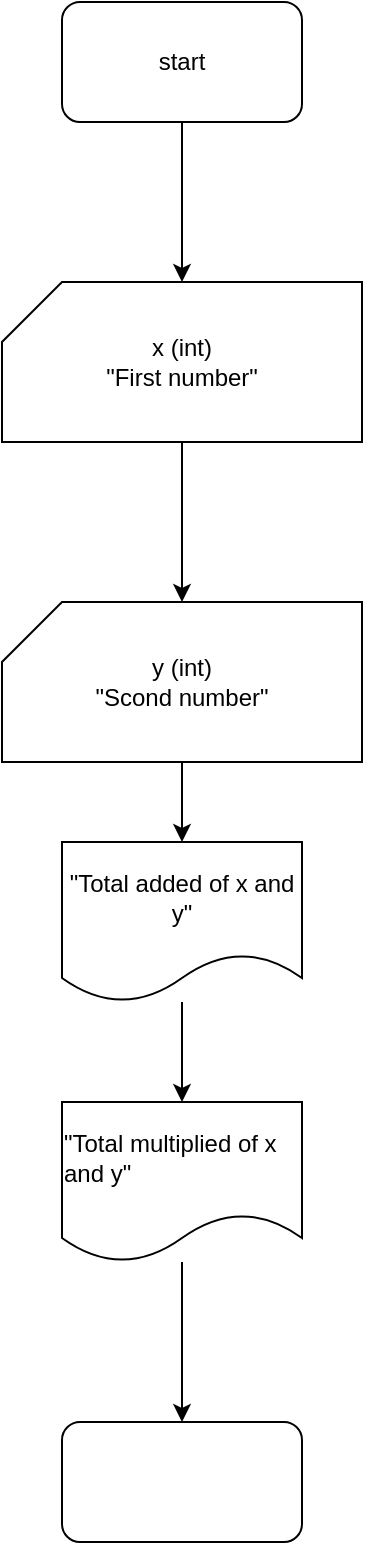 <mxfile version="24.7.8">
  <diagram name="Page-1" id="z2f5OyVMEMMWuo19df2Z">
    <mxGraphModel dx="744" dy="876" grid="1" gridSize="10" guides="1" tooltips="1" connect="1" arrows="1" fold="1" page="1" pageScale="1" pageWidth="850" pageHeight="1100" math="0" shadow="0">
      <root>
        <mxCell id="0" />
        <mxCell id="1" parent="0" />
        <mxCell id="nqq4BcrtZ1NTnjN7aCxr-1" value="" style="rounded=1;whiteSpace=wrap;html=1;" vertex="1" parent="1">
          <mxGeometry x="110" y="750" width="120" height="60" as="geometry" />
        </mxCell>
        <mxCell id="nqq4BcrtZ1NTnjN7aCxr-9" value="" style="edgeStyle=orthogonalEdgeStyle;rounded=0;orthogonalLoop=1;jettySize=auto;html=1;" edge="1" parent="1" source="nqq4BcrtZ1NTnjN7aCxr-2" target="nqq4BcrtZ1NTnjN7aCxr-4">
          <mxGeometry relative="1" as="geometry" />
        </mxCell>
        <mxCell id="nqq4BcrtZ1NTnjN7aCxr-2" value="start" style="rounded=1;whiteSpace=wrap;html=1;" vertex="1" parent="1">
          <mxGeometry x="110" y="40" width="120" height="60" as="geometry" />
        </mxCell>
        <mxCell id="nqq4BcrtZ1NTnjN7aCxr-10" value="" style="edgeStyle=orthogonalEdgeStyle;rounded=0;orthogonalLoop=1;jettySize=auto;html=1;" edge="1" parent="1" source="nqq4BcrtZ1NTnjN7aCxr-4" target="nqq4BcrtZ1NTnjN7aCxr-6">
          <mxGeometry relative="1" as="geometry" />
        </mxCell>
        <mxCell id="nqq4BcrtZ1NTnjN7aCxr-4" value="x (int)&lt;div&gt;&quot;First number&quot;&lt;/div&gt;" style="shape=card;whiteSpace=wrap;html=1;" vertex="1" parent="1">
          <mxGeometry x="80" y="180" width="180" height="80" as="geometry" />
        </mxCell>
        <mxCell id="nqq4BcrtZ1NTnjN7aCxr-11" value="" style="edgeStyle=orthogonalEdgeStyle;rounded=0;orthogonalLoop=1;jettySize=auto;html=1;" edge="1" parent="1" source="nqq4BcrtZ1NTnjN7aCxr-6" target="nqq4BcrtZ1NTnjN7aCxr-7">
          <mxGeometry relative="1" as="geometry" />
        </mxCell>
        <mxCell id="nqq4BcrtZ1NTnjN7aCxr-6" value="y (int)&lt;div&gt;&quot;Scond number&quot;&lt;/div&gt;" style="shape=card;whiteSpace=wrap;html=1;" vertex="1" parent="1">
          <mxGeometry x="80" y="340" width="180" height="80" as="geometry" />
        </mxCell>
        <mxCell id="nqq4BcrtZ1NTnjN7aCxr-12" value="" style="edgeStyle=orthogonalEdgeStyle;rounded=0;orthogonalLoop=1;jettySize=auto;html=1;" edge="1" parent="1" source="nqq4BcrtZ1NTnjN7aCxr-7" target="nqq4BcrtZ1NTnjN7aCxr-8">
          <mxGeometry relative="1" as="geometry" />
        </mxCell>
        <mxCell id="nqq4BcrtZ1NTnjN7aCxr-7" value="&quot;Total added of x and y&quot;" style="shape=document;whiteSpace=wrap;html=1;boundedLbl=1;" vertex="1" parent="1">
          <mxGeometry x="110" y="460" width="120" height="80" as="geometry" />
        </mxCell>
        <mxCell id="nqq4BcrtZ1NTnjN7aCxr-13" value="" style="edgeStyle=orthogonalEdgeStyle;rounded=0;orthogonalLoop=1;jettySize=auto;html=1;" edge="1" parent="1" source="nqq4BcrtZ1NTnjN7aCxr-8" target="nqq4BcrtZ1NTnjN7aCxr-1">
          <mxGeometry relative="1" as="geometry" />
        </mxCell>
        <mxCell id="nqq4BcrtZ1NTnjN7aCxr-8" value="&lt;div style=&quot;text-align: left;&quot;&gt;&lt;span style=&quot;background-color: initial;&quot;&gt;&quot;Total multiplied of x and y&quot;&lt;/span&gt;&lt;/div&gt;" style="shape=document;whiteSpace=wrap;html=1;boundedLbl=1;" vertex="1" parent="1">
          <mxGeometry x="110" y="590" width="120" height="80" as="geometry" />
        </mxCell>
      </root>
    </mxGraphModel>
  </diagram>
</mxfile>
